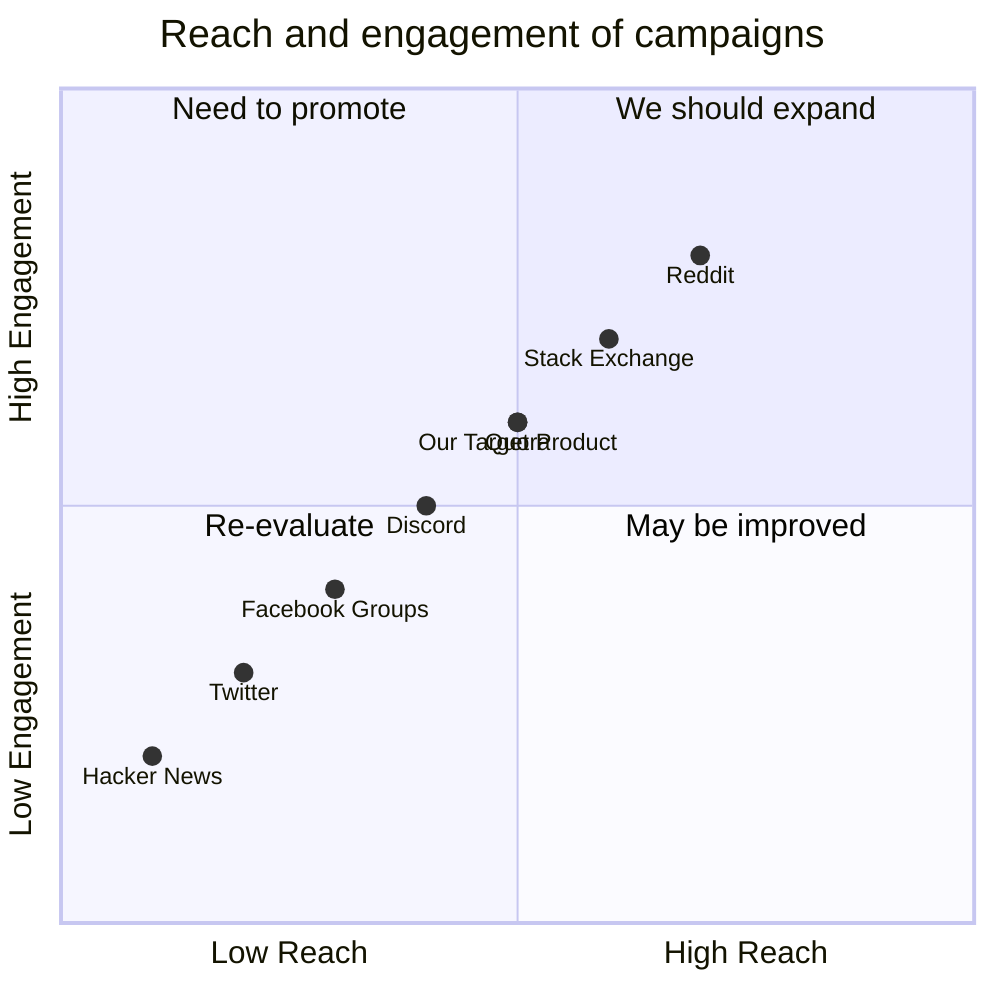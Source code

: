 quadrantChart
    title Reach and engagement of campaigns
    x-axis Low Reach --> High Reach
    y-axis Low Engagement --> High Engagement
    quadrant-1 We should expand
    quadrant-2 Need to promote
    quadrant-3 Re-evaluate
    quadrant-4 May be improved
    "Reddit": [0.7, 0.8]
    "Stack Exchange": [0.6, 0.7]
    "Quora": [0.5, 0.6]
    "Discord": [0.4, 0.5]
    "Facebook Groups": [0.3, 0.4]
    "Twitter": [0.2, 0.3]
    "Hacker News": [0.1, 0.2]
    "Our Target Product": [0.5, 0.6]